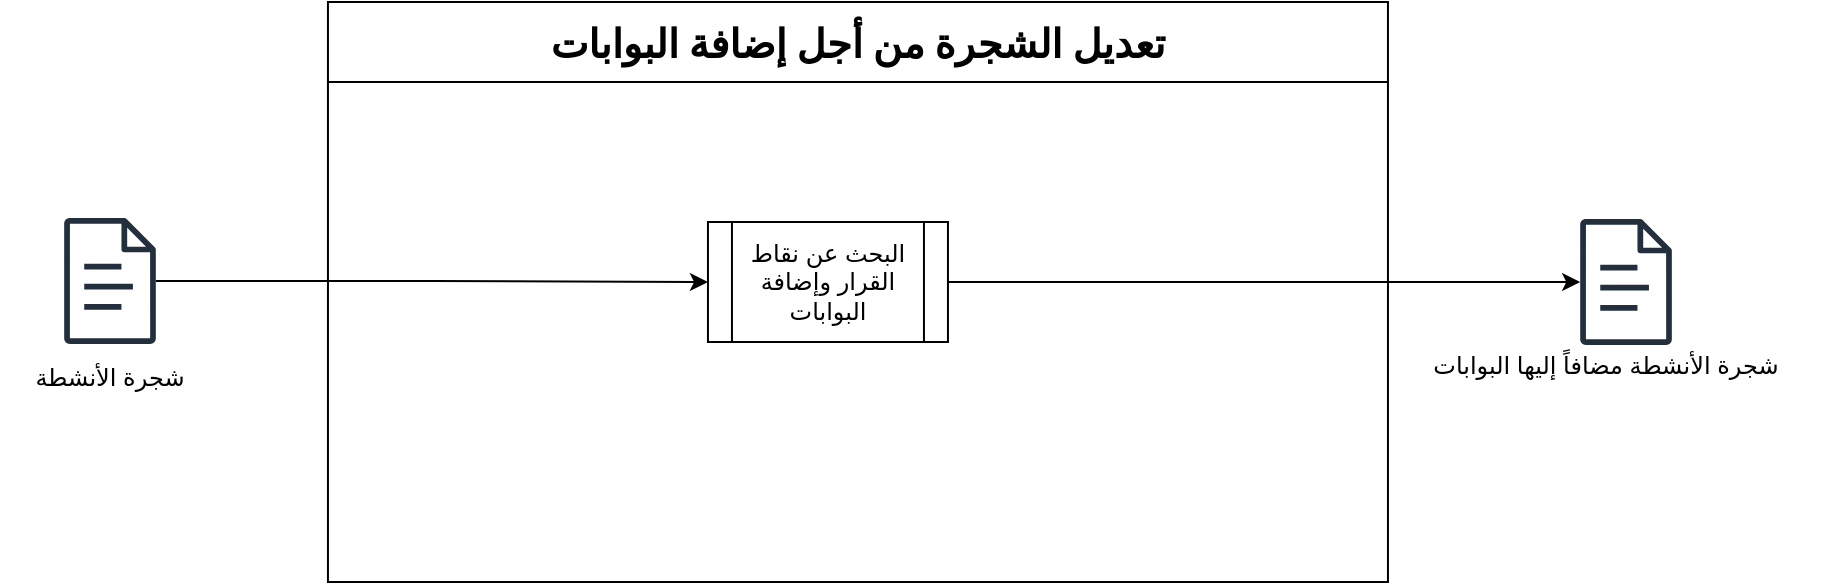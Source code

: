 <mxfile version="24.7.7">
  <diagram name="Page-1" id="B71ELN9mWleD40ZZf5l_">
    <mxGraphModel dx="623" dy="350" grid="1" gridSize="10" guides="1" tooltips="1" connect="1" arrows="1" fold="1" page="1" pageScale="1" pageWidth="850" pageHeight="1100" math="0" shadow="0">
      <root>
        <mxCell id="0" />
        <mxCell id="1" parent="0" />
        <mxCell id="sdqvHLfYQjea37HF9o9k-1" value="" style="rounded=0;whiteSpace=wrap;html=1;fillColor=default;" vertex="1" parent="1">
          <mxGeometry x="423.98" y="100" width="530" height="250" as="geometry" />
        </mxCell>
        <mxCell id="sdqvHLfYQjea37HF9o9k-2" value="&lt;span style=&quot;font-size:15.0pt;&lt;br/&gt;mso-ansi-font-size:12.0pt;font-family:&amp;quot;Traditional Arabic&amp;quot;,serif;mso-ascii-font-family:&lt;br/&gt;&amp;quot;Times New Roman&amp;quot;;mso-fareast-font-family:&amp;quot;Times New Roman&amp;quot;;mso-hansi-font-family:&lt;br/&gt;&amp;quot;Times New Roman&amp;quot;;mso-ansi-language:EN-US;mso-fareast-language:EN-US;&lt;br/&gt;mso-bidi-language:AR-SY&quot; dir=&quot;RTL&quot; lang=&quot;AR-SY&quot;&gt;&lt;b&gt;تعديل الشجرة من أجل إضافة البوابات&lt;/b&gt;&lt;/span&gt;" style="rounded=0;whiteSpace=wrap;html=1;" vertex="1" parent="1">
          <mxGeometry x="423.98" y="60" width="530" height="40" as="geometry" />
        </mxCell>
        <mxCell id="sdqvHLfYQjea37HF9o9k-3" style="edgeStyle=orthogonalEdgeStyle;rounded=0;orthogonalLoop=1;jettySize=auto;html=1;entryX=0;entryY=0.5;entryDx=0;entryDy=0;" edge="1" parent="1" source="sdqvHLfYQjea37HF9o9k-4" target="sdqvHLfYQjea37HF9o9k-7">
          <mxGeometry relative="1" as="geometry" />
        </mxCell>
        <mxCell id="sdqvHLfYQjea37HF9o9k-4" value="" style="sketch=0;outlineConnect=0;fontColor=#232F3E;gradientColor=none;fillColor=#232F3D;strokeColor=none;dashed=0;verticalLabelPosition=bottom;verticalAlign=top;align=center;html=1;fontSize=12;fontStyle=0;aspect=fixed;pointerEvents=1;shape=mxgraph.aws4.document;" vertex="1" parent="1">
          <mxGeometry x="291.98" y="168" width="46.04" height="63" as="geometry" />
        </mxCell>
        <mxCell id="sdqvHLfYQjea37HF9o9k-5" value="شجرة الأنشطة" style="text;html=1;align=center;verticalAlign=middle;whiteSpace=wrap;rounded=0;" vertex="1" parent="1">
          <mxGeometry x="260" y="238" width="110" height="20" as="geometry" />
        </mxCell>
        <mxCell id="sdqvHLfYQjea37HF9o9k-6" style="edgeStyle=orthogonalEdgeStyle;rounded=0;orthogonalLoop=1;jettySize=auto;html=1;" edge="1" parent="1" source="sdqvHLfYQjea37HF9o9k-7" target="sdqvHLfYQjea37HF9o9k-8">
          <mxGeometry relative="1" as="geometry" />
        </mxCell>
        <mxCell id="sdqvHLfYQjea37HF9o9k-7" value="البحث عن نقاط القرار وإضافة البوابات" style="shape=process;whiteSpace=wrap;html=1;backgroundOutline=1;" vertex="1" parent="1">
          <mxGeometry x="613.98" y="170" width="120" height="60" as="geometry" />
        </mxCell>
        <mxCell id="sdqvHLfYQjea37HF9o9k-8" value="" style="sketch=0;outlineConnect=0;fontColor=#232F3E;gradientColor=none;fillColor=#232F3D;strokeColor=none;dashed=0;verticalLabelPosition=bottom;verticalAlign=top;align=center;html=1;fontSize=12;fontStyle=0;aspect=fixed;pointerEvents=1;shape=mxgraph.aws4.document;" vertex="1" parent="1">
          <mxGeometry x="1049.99" y="168.5" width="46.04" height="63" as="geometry" />
        </mxCell>
        <mxCell id="sdqvHLfYQjea37HF9o9k-9" value="شجرة الأنشطة مضافاً إليها البوابات" style="text;html=1;align=center;verticalAlign=middle;whiteSpace=wrap;rounded=0;" vertex="1" parent="1">
          <mxGeometry x="950" y="231.5" width="226.02" height="20" as="geometry" />
        </mxCell>
      </root>
    </mxGraphModel>
  </diagram>
</mxfile>
